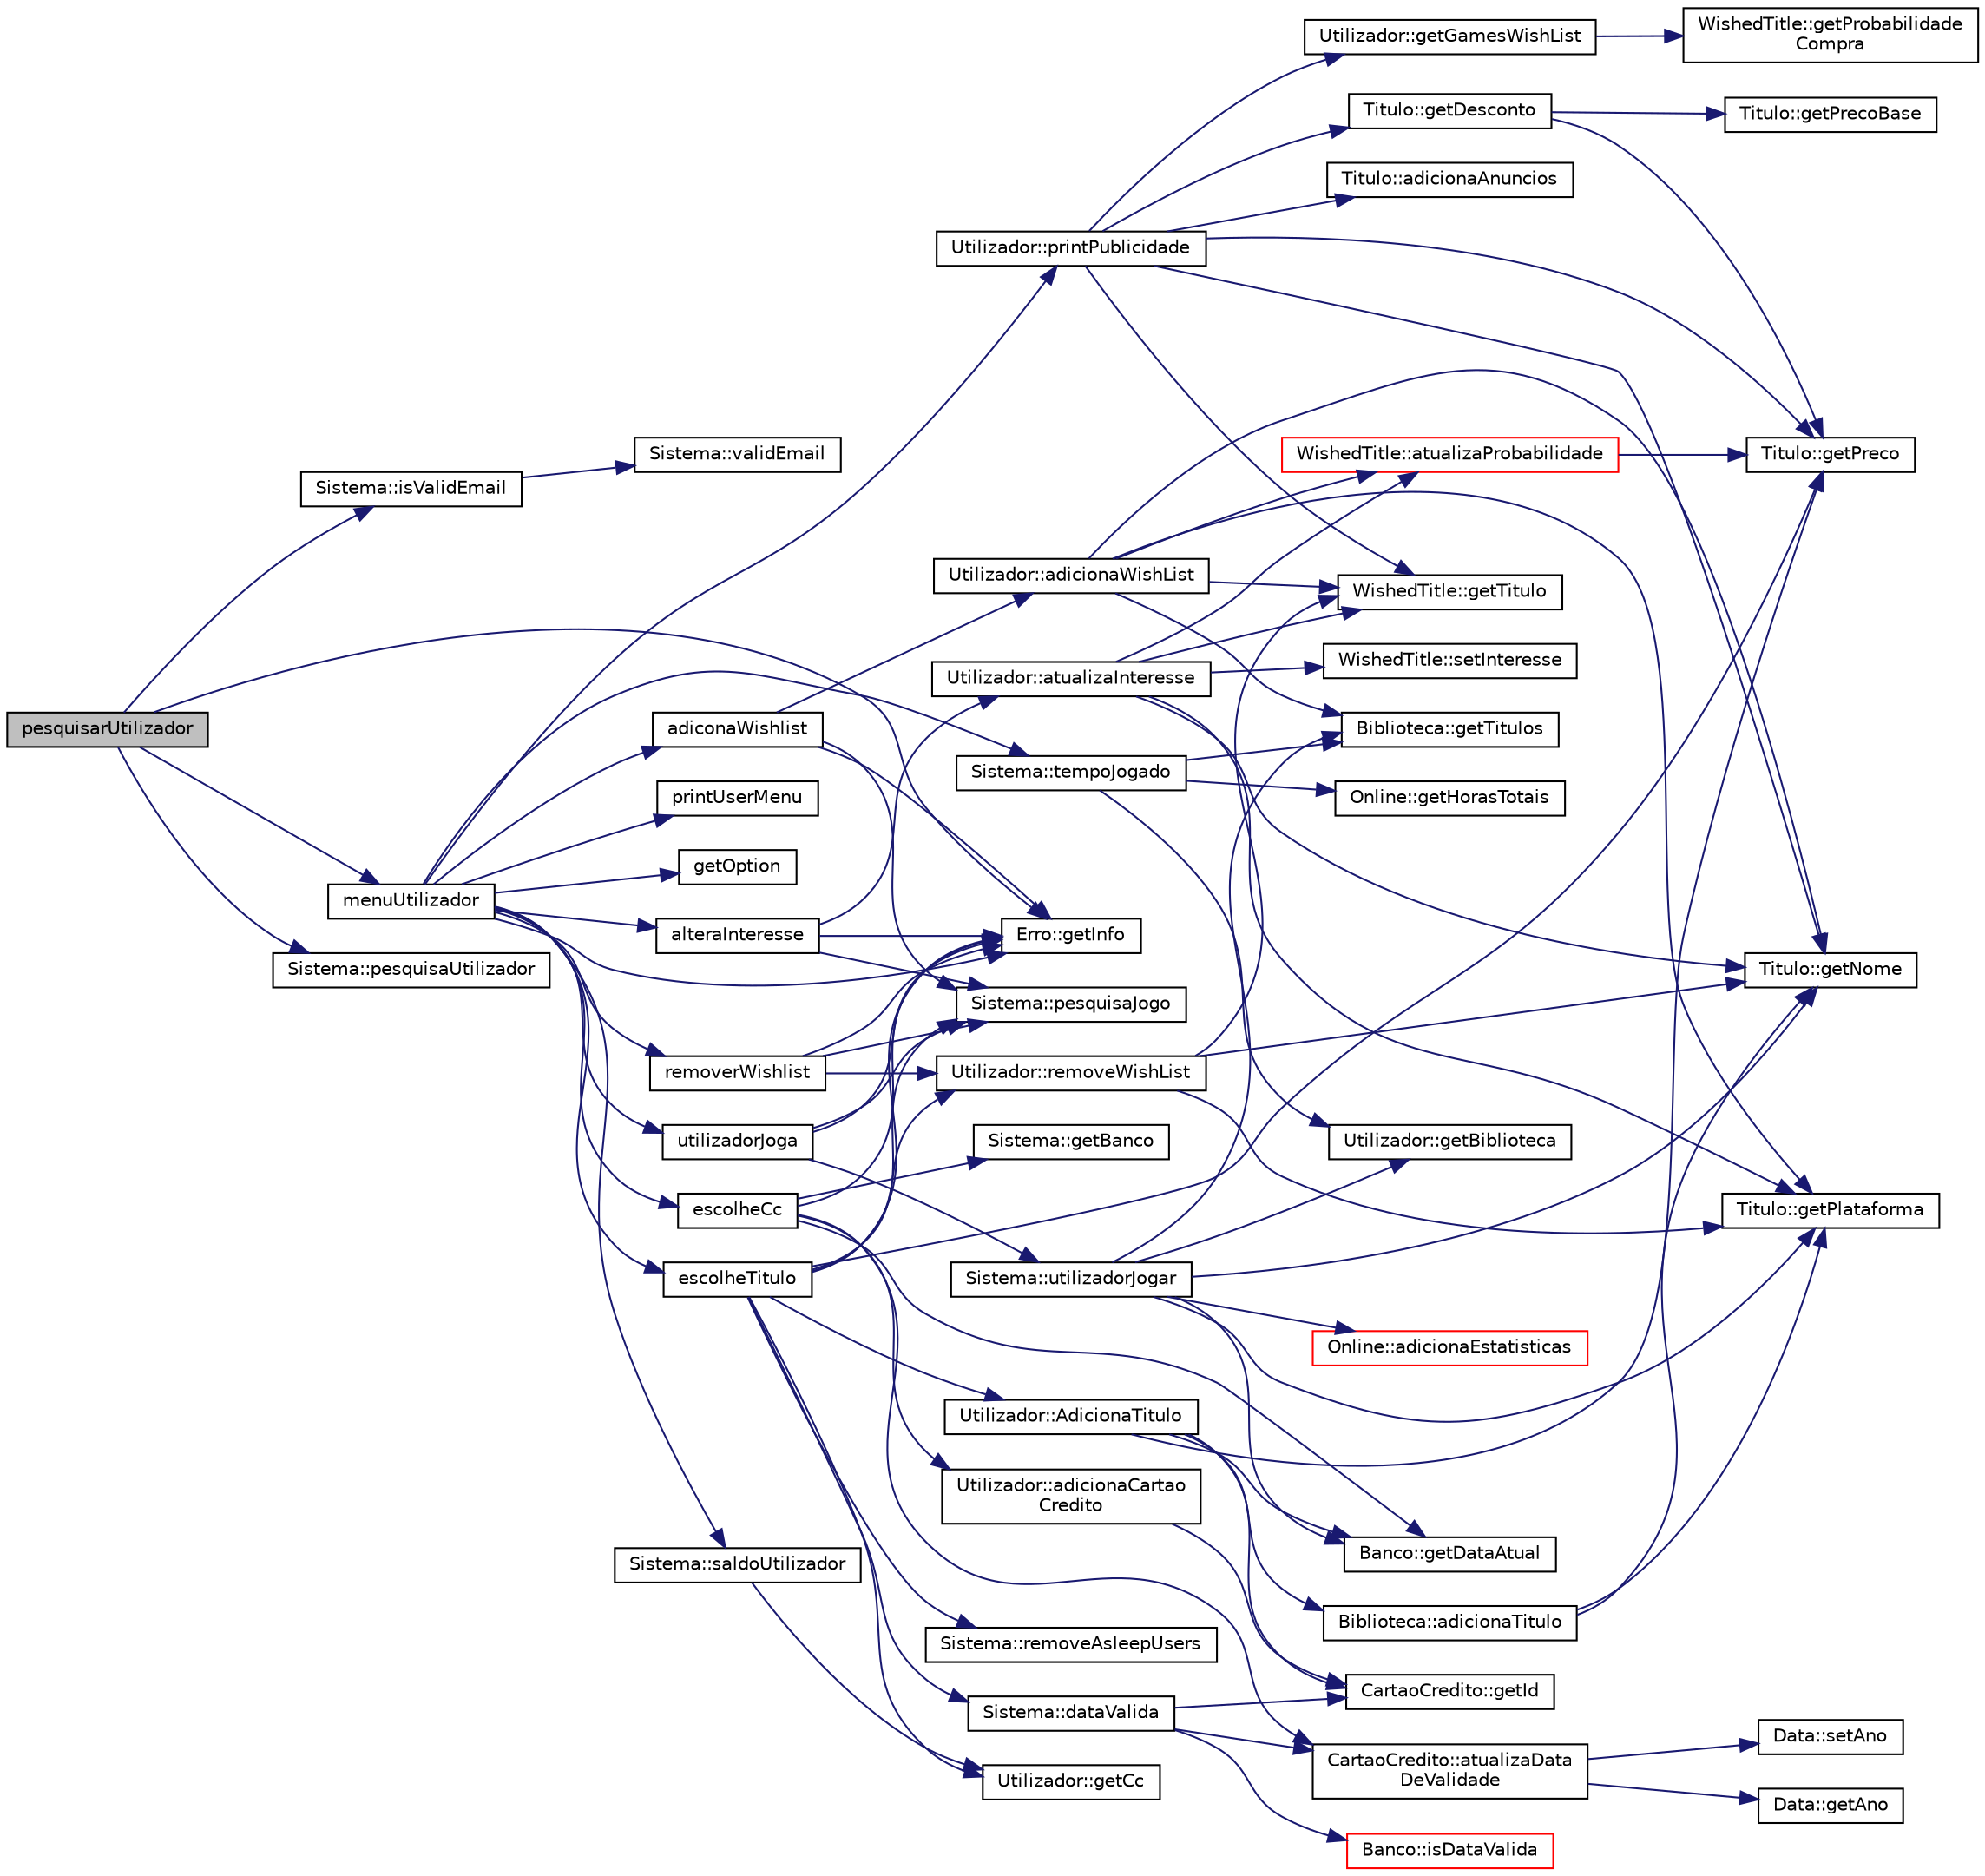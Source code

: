 digraph "pesquisarUtilizador"
{
  edge [fontname="Helvetica",fontsize="10",labelfontname="Helvetica",labelfontsize="10"];
  node [fontname="Helvetica",fontsize="10",shape=record];
  rankdir="LR";
  Node381 [label="pesquisarUtilizador",height=0.2,width=0.4,color="black", fillcolor="grey75", style="filled", fontcolor="black"];
  Node381 -> Node382 [color="midnightblue",fontsize="10",style="solid",fontname="Helvetica"];
  Node382 [label="Sistema::isValidEmail",height=0.2,width=0.4,color="black", fillcolor="white", style="filled",URL="$class_sistema.html#ac120f4aecf81933be110233f8dbf74c6",tooltip="Verifica se o email e valido sintaticamente e verifica a sua existencia, se necessario. "];
  Node382 -> Node383 [color="midnightblue",fontsize="10",style="solid",fontname="Helvetica"];
  Node383 [label="Sistema::validEmail",height=0.2,width=0.4,color="black", fillcolor="white", style="filled",URL="$class_sistema.html#a0421323f2c7a5e372b54a40998ed8e69"];
  Node381 -> Node384 [color="midnightblue",fontsize="10",style="solid",fontname="Helvetica"];
  Node384 [label="Erro::getInfo",height=0.2,width=0.4,color="black", fillcolor="white", style="filled",URL="$class_erro.html#abfc1e9735b259d88bb97828a23164eb0",tooltip="Permite obter a descrição do Erro. "];
  Node381 -> Node385 [color="midnightblue",fontsize="10",style="solid",fontname="Helvetica"];
  Node385 [label="Sistema::pesquisaUtilizador",height=0.2,width=0.4,color="black", fillcolor="white", style="filled",URL="$class_sistema.html#a6f2d2d67cb8464771272e60511045032",tooltip="Pesquisa um utilizador. "];
  Node381 -> Node386 [color="midnightblue",fontsize="10",style="solid",fontname="Helvetica"];
  Node386 [label="menuUtilizador",height=0.2,width=0.4,color="black", fillcolor="white", style="filled",URL="$main_8cpp.html#a41dd1ea1b95901e643be4af34f6dcfbf"];
  Node386 -> Node387 [color="midnightblue",fontsize="10",style="solid",fontname="Helvetica"];
  Node387 [label="Utilizador::printPublicidade",height=0.2,width=0.4,color="black", fillcolor="white", style="filled",URL="$class_utilizador.html#a4f3016ff86d68d548f801aa569b854dc"];
  Node387 -> Node388 [color="midnightblue",fontsize="10",style="solid",fontname="Helvetica"];
  Node388 [label="Utilizador::getGamesWishList",height=0.2,width=0.4,color="black", fillcolor="white", style="filled",URL="$class_utilizador.html#a9b80c93b8e8f7716e4ab77b2e1b47071"];
  Node388 -> Node389 [color="midnightblue",fontsize="10",style="solid",fontname="Helvetica"];
  Node389 [label="WishedTitle::getProbabilidade\lCompra",height=0.2,width=0.4,color="black", fillcolor="white", style="filled",URL="$class_wished_title.html#a9076a3f48cb0bbd435908c392e5041a9",tooltip="Devolve a probabilidade de compra do titulo. "];
  Node387 -> Node390 [color="midnightblue",fontsize="10",style="solid",fontname="Helvetica"];
  Node390 [label="WishedTitle::getTitulo",height=0.2,width=0.4,color="black", fillcolor="white", style="filled",URL="$class_wished_title.html#a9ca6e92a26bb2f319a39d5a03b0c42bd",tooltip="Devolve o titulo. "];
  Node387 -> Node391 [color="midnightblue",fontsize="10",style="solid",fontname="Helvetica"];
  Node391 [label="Titulo::getNome",height=0.2,width=0.4,color="black", fillcolor="white", style="filled",URL="$class_titulo.html#acb79279860b3404c6419697df5f860cb",tooltip="Permite obter o nome do titulo. "];
  Node387 -> Node392 [color="midnightblue",fontsize="10",style="solid",fontname="Helvetica"];
  Node392 [label="Titulo::getPreco",height=0.2,width=0.4,color="black", fillcolor="white", style="filled",URL="$class_titulo.html#a93725bdc2e98350e47b54fd76c0fa236",tooltip="Permite obter o preco atual do titulo. "];
  Node387 -> Node393 [color="midnightblue",fontsize="10",style="solid",fontname="Helvetica"];
  Node393 [label="Titulo::getDesconto",height=0.2,width=0.4,color="black", fillcolor="white", style="filled",URL="$class_titulo.html#ae7df7d468f8220fa32b2772df4c53081",tooltip="Permite obter o desconto do titulo em percentagem. "];
  Node393 -> Node392 [color="midnightblue",fontsize="10",style="solid",fontname="Helvetica"];
  Node393 -> Node394 [color="midnightblue",fontsize="10",style="solid",fontname="Helvetica"];
  Node394 [label="Titulo::getPrecoBase",height=0.2,width=0.4,color="black", fillcolor="white", style="filled",URL="$class_titulo.html#a5257cbaf35ad018001a7e48678795305",tooltip="Permite obter o preco base do titulo. "];
  Node387 -> Node395 [color="midnightblue",fontsize="10",style="solid",fontname="Helvetica"];
  Node395 [label="Titulo::adicionaAnuncios",height=0.2,width=0.4,color="black", fillcolor="white", style="filled",URL="$class_titulo.html#a8004d12b8ae0d0746b999a6411df150c",tooltip="Adiciona um numero de anuncios. "];
  Node386 -> Node396 [color="midnightblue",fontsize="10",style="solid",fontname="Helvetica"];
  Node396 [label="printUserMenu",height=0.2,width=0.4,color="black", fillcolor="white", style="filled",URL="$main_8cpp.html#a1b2cb3eb63cb3b95f68b994271b23f13"];
  Node386 -> Node397 [color="midnightblue",fontsize="10",style="solid",fontname="Helvetica"];
  Node397 [label="getOption",height=0.2,width=0.4,color="black", fillcolor="white", style="filled",URL="$main_8cpp.html#a69864162453f9299380c3c91be8fdca4"];
  Node386 -> Node384 [color="midnightblue",fontsize="10",style="solid",fontname="Helvetica"];
  Node386 -> Node398 [color="midnightblue",fontsize="10",style="solid",fontname="Helvetica"];
  Node398 [label="escolheTitulo",height=0.2,width=0.4,color="black", fillcolor="white", style="filled",URL="$main_8cpp.html#af8f302c02e726f24c5f7ddea9cd7f17d"];
  Node398 -> Node399 [color="midnightblue",fontsize="10",style="solid",fontname="Helvetica"];
  Node399 [label="Sistema::pesquisaJogo",height=0.2,width=0.4,color="black", fillcolor="white", style="filled",URL="$class_sistema.html#a0fb81a4685bb24024295c89d22d6d719",tooltip="Pesquisa um titulo. "];
  Node398 -> Node400 [color="midnightblue",fontsize="10",style="solid",fontname="Helvetica"];
  Node400 [label="Utilizador::getCc",height=0.2,width=0.4,color="black", fillcolor="white", style="filled",URL="$class_utilizador.html#ad0ebe5ff80aa77145ec4b0ce5473102c",tooltip="Permite obter o vetor de cartoes de credito do utilizador. "];
  Node398 -> Node401 [color="midnightblue",fontsize="10",style="solid",fontname="Helvetica"];
  Node401 [label="Utilizador::AdicionaTitulo",height=0.2,width=0.4,color="black", fillcolor="white", style="filled",URL="$class_utilizador.html#ac08a744b9d9d2aca0bd22c60e0beaa83",tooltip="Adiciona um titulo ao utilizador. "];
  Node401 -> Node392 [color="midnightblue",fontsize="10",style="solid",fontname="Helvetica"];
  Node401 -> Node402 [color="midnightblue",fontsize="10",style="solid",fontname="Helvetica"];
  Node402 [label="Biblioteca::adicionaTitulo",height=0.2,width=0.4,color="black", fillcolor="white", style="filled",URL="$class_biblioteca.html#af10c9f23d85db8e03ae2e8b9d3e593e1",tooltip="Adicona um titulo a biblioteca. "];
  Node402 -> Node391 [color="midnightblue",fontsize="10",style="solid",fontname="Helvetica"];
  Node402 -> Node403 [color="midnightblue",fontsize="10",style="solid",fontname="Helvetica"];
  Node403 [label="Titulo::getPlataforma",height=0.2,width=0.4,color="black", fillcolor="white", style="filled",URL="$class_titulo.html#a2a57a31d40c5df012b3c6e2451c253dd",tooltip="Permite obter a plataforma do titulo. "];
  Node401 -> Node404 [color="midnightblue",fontsize="10",style="solid",fontname="Helvetica"];
  Node404 [label="Banco::getDataAtual",height=0.2,width=0.4,color="black", fillcolor="white", style="filled",URL="$class_banco.html#a0735f07636c578666068a16f6ecccd91",tooltip="Devolve a data atual. "];
  Node401 -> Node405 [color="midnightblue",fontsize="10",style="solid",fontname="Helvetica"];
  Node405 [label="CartaoCredito::getId",height=0.2,width=0.4,color="black", fillcolor="white", style="filled",URL="$class_cartao_credito.html#ab59d60e4d155e7f29aef888ea3139ee5",tooltip="Devolve o id(string) do cartao de credito atual. "];
  Node398 -> Node406 [color="midnightblue",fontsize="10",style="solid",fontname="Helvetica"];
  Node406 [label="Utilizador::removeWishList",height=0.2,width=0.4,color="black", fillcolor="white", style="filled",URL="$class_utilizador.html#aa47c2fe835a73a23664149ccc7fbc10f"];
  Node406 -> Node390 [color="midnightblue",fontsize="10",style="solid",fontname="Helvetica"];
  Node406 -> Node391 [color="midnightblue",fontsize="10",style="solid",fontname="Helvetica"];
  Node406 -> Node403 [color="midnightblue",fontsize="10",style="solid",fontname="Helvetica"];
  Node398 -> Node407 [color="midnightblue",fontsize="10",style="solid",fontname="Helvetica"];
  Node407 [label="Sistema::dataValida",height=0.2,width=0.4,color="black", fillcolor="white", style="filled",URL="$class_sistema.html#a0d6da6cf391b19d37001dab66c861b93",tooltip="Verifica se a data de um cartao de credito e valida. "];
  Node407 -> Node408 [color="midnightblue",fontsize="10",style="solid",fontname="Helvetica"];
  Node408 [label="Banco::isDataValida",height=0.2,width=0.4,color="red", fillcolor="white", style="filled",URL="$class_banco.html#ac469cc9db5980081701bf9eb27a7e612",tooltip="Verifica se uma data e valida. "];
  Node407 -> Node405 [color="midnightblue",fontsize="10",style="solid",fontname="Helvetica"];
  Node407 -> Node410 [color="midnightblue",fontsize="10",style="solid",fontname="Helvetica"];
  Node410 [label="CartaoCredito::atualizaData\lDeValidade",height=0.2,width=0.4,color="black", fillcolor="white", style="filled",URL="$class_cartao_credito.html#a52daaab859e37d416c00044ef0fb2f27",tooltip="Atualiza a data de validade para a data atual. "];
  Node410 -> Node411 [color="midnightblue",fontsize="10",style="solid",fontname="Helvetica"];
  Node411 [label="Data::setAno",height=0.2,width=0.4,color="black", fillcolor="white", style="filled",URL="$class_data.html#a8d4cfad647b590df436d8260000a2745",tooltip="Altera o dia. "];
  Node410 -> Node412 [color="midnightblue",fontsize="10",style="solid",fontname="Helvetica"];
  Node412 [label="Data::getAno",height=0.2,width=0.4,color="black", fillcolor="white", style="filled",URL="$class_data.html#ae19e0d5af87f94f2809ba52dae69e15b",tooltip="Devolve o ano. "];
  Node398 -> Node413 [color="midnightblue",fontsize="10",style="solid",fontname="Helvetica"];
  Node413 [label="Sistema::removeAsleepUsers",height=0.2,width=0.4,color="black", fillcolor="white", style="filled",URL="$class_sistema.html#a59ff239e4793308c979cccf796a72f23"];
  Node398 -> Node384 [color="midnightblue",fontsize="10",style="solid",fontname="Helvetica"];
  Node398 -> Node392 [color="midnightblue",fontsize="10",style="solid",fontname="Helvetica"];
  Node386 -> Node414 [color="midnightblue",fontsize="10",style="solid",fontname="Helvetica"];
  Node414 [label="adiconaWishlist",height=0.2,width=0.4,color="black", fillcolor="white", style="filled",URL="$main_8cpp.html#a11ccc3a4082cb5f294bc863d50fa803e"];
  Node414 -> Node399 [color="midnightblue",fontsize="10",style="solid",fontname="Helvetica"];
  Node414 -> Node415 [color="midnightblue",fontsize="10",style="solid",fontname="Helvetica"];
  Node415 [label="Utilizador::adicionaWishList",height=0.2,width=0.4,color="black", fillcolor="white", style="filled",URL="$class_utilizador.html#a45ee0a8d988adbd537e2506d80f96cfb"];
  Node415 -> Node416 [color="midnightblue",fontsize="10",style="solid",fontname="Helvetica"];
  Node416 [label="WishedTitle::atualizaProbabilidade",height=0.2,width=0.4,color="red", fillcolor="white", style="filled",URL="$class_wished_title.html#a8be5446371add65ba4de2c69c84cb387"];
  Node416 -> Node392 [color="midnightblue",fontsize="10",style="solid",fontname="Helvetica"];
  Node415 -> Node419 [color="midnightblue",fontsize="10",style="solid",fontname="Helvetica"];
  Node419 [label="Biblioteca::getTitulos",height=0.2,width=0.4,color="black", fillcolor="white", style="filled",URL="$class_biblioteca.html#a03c1ebf76a4ace4f57000bb99a87bb88",tooltip="Devolve o vetor de titulos. "];
  Node415 -> Node391 [color="midnightblue",fontsize="10",style="solid",fontname="Helvetica"];
  Node415 -> Node403 [color="midnightblue",fontsize="10",style="solid",fontname="Helvetica"];
  Node415 -> Node390 [color="midnightblue",fontsize="10",style="solid",fontname="Helvetica"];
  Node414 -> Node384 [color="midnightblue",fontsize="10",style="solid",fontname="Helvetica"];
  Node386 -> Node420 [color="midnightblue",fontsize="10",style="solid",fontname="Helvetica"];
  Node420 [label="removerWishlist",height=0.2,width=0.4,color="black", fillcolor="white", style="filled",URL="$main_8cpp.html#a01a46c12aa32213dc4babb7780904eba"];
  Node420 -> Node399 [color="midnightblue",fontsize="10",style="solid",fontname="Helvetica"];
  Node420 -> Node406 [color="midnightblue",fontsize="10",style="solid",fontname="Helvetica"];
  Node420 -> Node384 [color="midnightblue",fontsize="10",style="solid",fontname="Helvetica"];
  Node386 -> Node421 [color="midnightblue",fontsize="10",style="solid",fontname="Helvetica"];
  Node421 [label="alteraInteresse",height=0.2,width=0.4,color="black", fillcolor="white", style="filled",URL="$main_8cpp.html#aeeed8d2818f5d3d47c30b792b064f1d8"];
  Node421 -> Node399 [color="midnightblue",fontsize="10",style="solid",fontname="Helvetica"];
  Node421 -> Node422 [color="midnightblue",fontsize="10",style="solid",fontname="Helvetica"];
  Node422 [label="Utilizador::atualizaInteresse",height=0.2,width=0.4,color="black", fillcolor="white", style="filled",URL="$class_utilizador.html#a4617169b0764e48f8b95d4d8aa12bf19"];
  Node422 -> Node390 [color="midnightblue",fontsize="10",style="solid",fontname="Helvetica"];
  Node422 -> Node391 [color="midnightblue",fontsize="10",style="solid",fontname="Helvetica"];
  Node422 -> Node403 [color="midnightblue",fontsize="10",style="solid",fontname="Helvetica"];
  Node422 -> Node423 [color="midnightblue",fontsize="10",style="solid",fontname="Helvetica"];
  Node423 [label="WishedTitle::setInteresse",height=0.2,width=0.4,color="black", fillcolor="white", style="filled",URL="$class_wished_title.html#ae81814e2837a03f1bcbc1064da0e652e"];
  Node422 -> Node416 [color="midnightblue",fontsize="10",style="solid",fontname="Helvetica"];
  Node421 -> Node384 [color="midnightblue",fontsize="10",style="solid",fontname="Helvetica"];
  Node386 -> Node424 [color="midnightblue",fontsize="10",style="solid",fontname="Helvetica"];
  Node424 [label="escolheCc",height=0.2,width=0.4,color="black", fillcolor="white", style="filled",URL="$main_8cpp.html#aa59523879399e16bcfde4f06af6ad2ff"];
  Node424 -> Node425 [color="midnightblue",fontsize="10",style="solid",fontname="Helvetica"];
  Node425 [label="Sistema::getBanco",height=0.2,width=0.4,color="black", fillcolor="white", style="filled",URL="$class_sistema.html#abb768fdc8d4b8290ab4a267fc7a84a39",tooltip="Devolve o banco do sistema. "];
  Node424 -> Node404 [color="midnightblue",fontsize="10",style="solid",fontname="Helvetica"];
  Node424 -> Node410 [color="midnightblue",fontsize="10",style="solid",fontname="Helvetica"];
  Node424 -> Node426 [color="midnightblue",fontsize="10",style="solid",fontname="Helvetica"];
  Node426 [label="Utilizador::adicionaCartao\lCredito",height=0.2,width=0.4,color="black", fillcolor="white", style="filled",URL="$class_utilizador.html#a60b1025ffe94b9f2414f54cc94662cc9",tooltip="Adiciona um cartao de credito caso este ainda nao exista. "];
  Node426 -> Node405 [color="midnightblue",fontsize="10",style="solid",fontname="Helvetica"];
  Node424 -> Node384 [color="midnightblue",fontsize="10",style="solid",fontname="Helvetica"];
  Node386 -> Node427 [color="midnightblue",fontsize="10",style="solid",fontname="Helvetica"];
  Node427 [label="Sistema::saldoUtilizador",height=0.2,width=0.4,color="black", fillcolor="white", style="filled",URL="$class_sistema.html#aabeb8de1cc79bff9ff04d190ac3754d2",tooltip="Mostra o saldo de um utilizador do sistema. "];
  Node427 -> Node400 [color="midnightblue",fontsize="10",style="solid",fontname="Helvetica"];
  Node386 -> Node428 [color="midnightblue",fontsize="10",style="solid",fontname="Helvetica"];
  Node428 [label="utilizadorJoga",height=0.2,width=0.4,color="black", fillcolor="white", style="filled",URL="$main_8cpp.html#aab039f6f4271b56e9ca2d1264b25f66a"];
  Node428 -> Node399 [color="midnightblue",fontsize="10",style="solid",fontname="Helvetica"];
  Node428 -> Node384 [color="midnightblue",fontsize="10",style="solid",fontname="Helvetica"];
  Node428 -> Node429 [color="midnightblue",fontsize="10",style="solid",fontname="Helvetica"];
  Node429 [label="Sistema::utilizadorJogar",height=0.2,width=0.4,color="black", fillcolor="white", style="filled",URL="$class_sistema.html#a43e1d500eca075857b1c96c2e2239d55",tooltip="Simula o \"jogar\" de um utilizador, incrementando o tempo jogado e guardando uma data do dia em que jo..."];
  Node429 -> Node430 [color="midnightblue",fontsize="10",style="solid",fontname="Helvetica"];
  Node430 [label="Utilizador::getBiblioteca",height=0.2,width=0.4,color="black", fillcolor="white", style="filled",URL="$class_utilizador.html#a6a128859b776bf019b5652ce61f62280",tooltip="Permite obter a biblioteca do utilizador. "];
  Node429 -> Node419 [color="midnightblue",fontsize="10",style="solid",fontname="Helvetica"];
  Node429 -> Node391 [color="midnightblue",fontsize="10",style="solid",fontname="Helvetica"];
  Node429 -> Node403 [color="midnightblue",fontsize="10",style="solid",fontname="Helvetica"];
  Node429 -> Node431 [color="midnightblue",fontsize="10",style="solid",fontname="Helvetica"];
  Node431 [label="Online::adicionaEstatisticas",height=0.2,width=0.4,color="red", fillcolor="white", style="filled",URL="$class_online.html#aac2ef3483edfaa8426363ebdd542dc38",tooltip="Adicionar estaticas relativas aos habitos de gaming, atualiza os 3 ultimos vetores, cuja ordem � crucial e atualiza horas_totais. "];
  Node429 -> Node404 [color="midnightblue",fontsize="10",style="solid",fontname="Helvetica"];
  Node386 -> Node433 [color="midnightblue",fontsize="10",style="solid",fontname="Helvetica"];
  Node433 [label="Sistema::tempoJogado",height=0.2,width=0.4,color="black", fillcolor="white", style="filled",URL="$class_sistema.html#a871ba21f5de12adb05106f0fcaf9d723",tooltip="Mostra o tempo jogado por um utilizador. "];
  Node433 -> Node430 [color="midnightblue",fontsize="10",style="solid",fontname="Helvetica"];
  Node433 -> Node419 [color="midnightblue",fontsize="10",style="solid",fontname="Helvetica"];
  Node433 -> Node434 [color="midnightblue",fontsize="10",style="solid",fontname="Helvetica"];
  Node434 [label="Online::getHorasTotais",height=0.2,width=0.4,color="black", fillcolor="white", style="filled",URL="$class_online.html#ad0a23d2f1a2f804479ff346be0fdc686",tooltip="Devolve o numero de horas jogadas, arredondando para cima o membro estatico horas totais..."];
}
